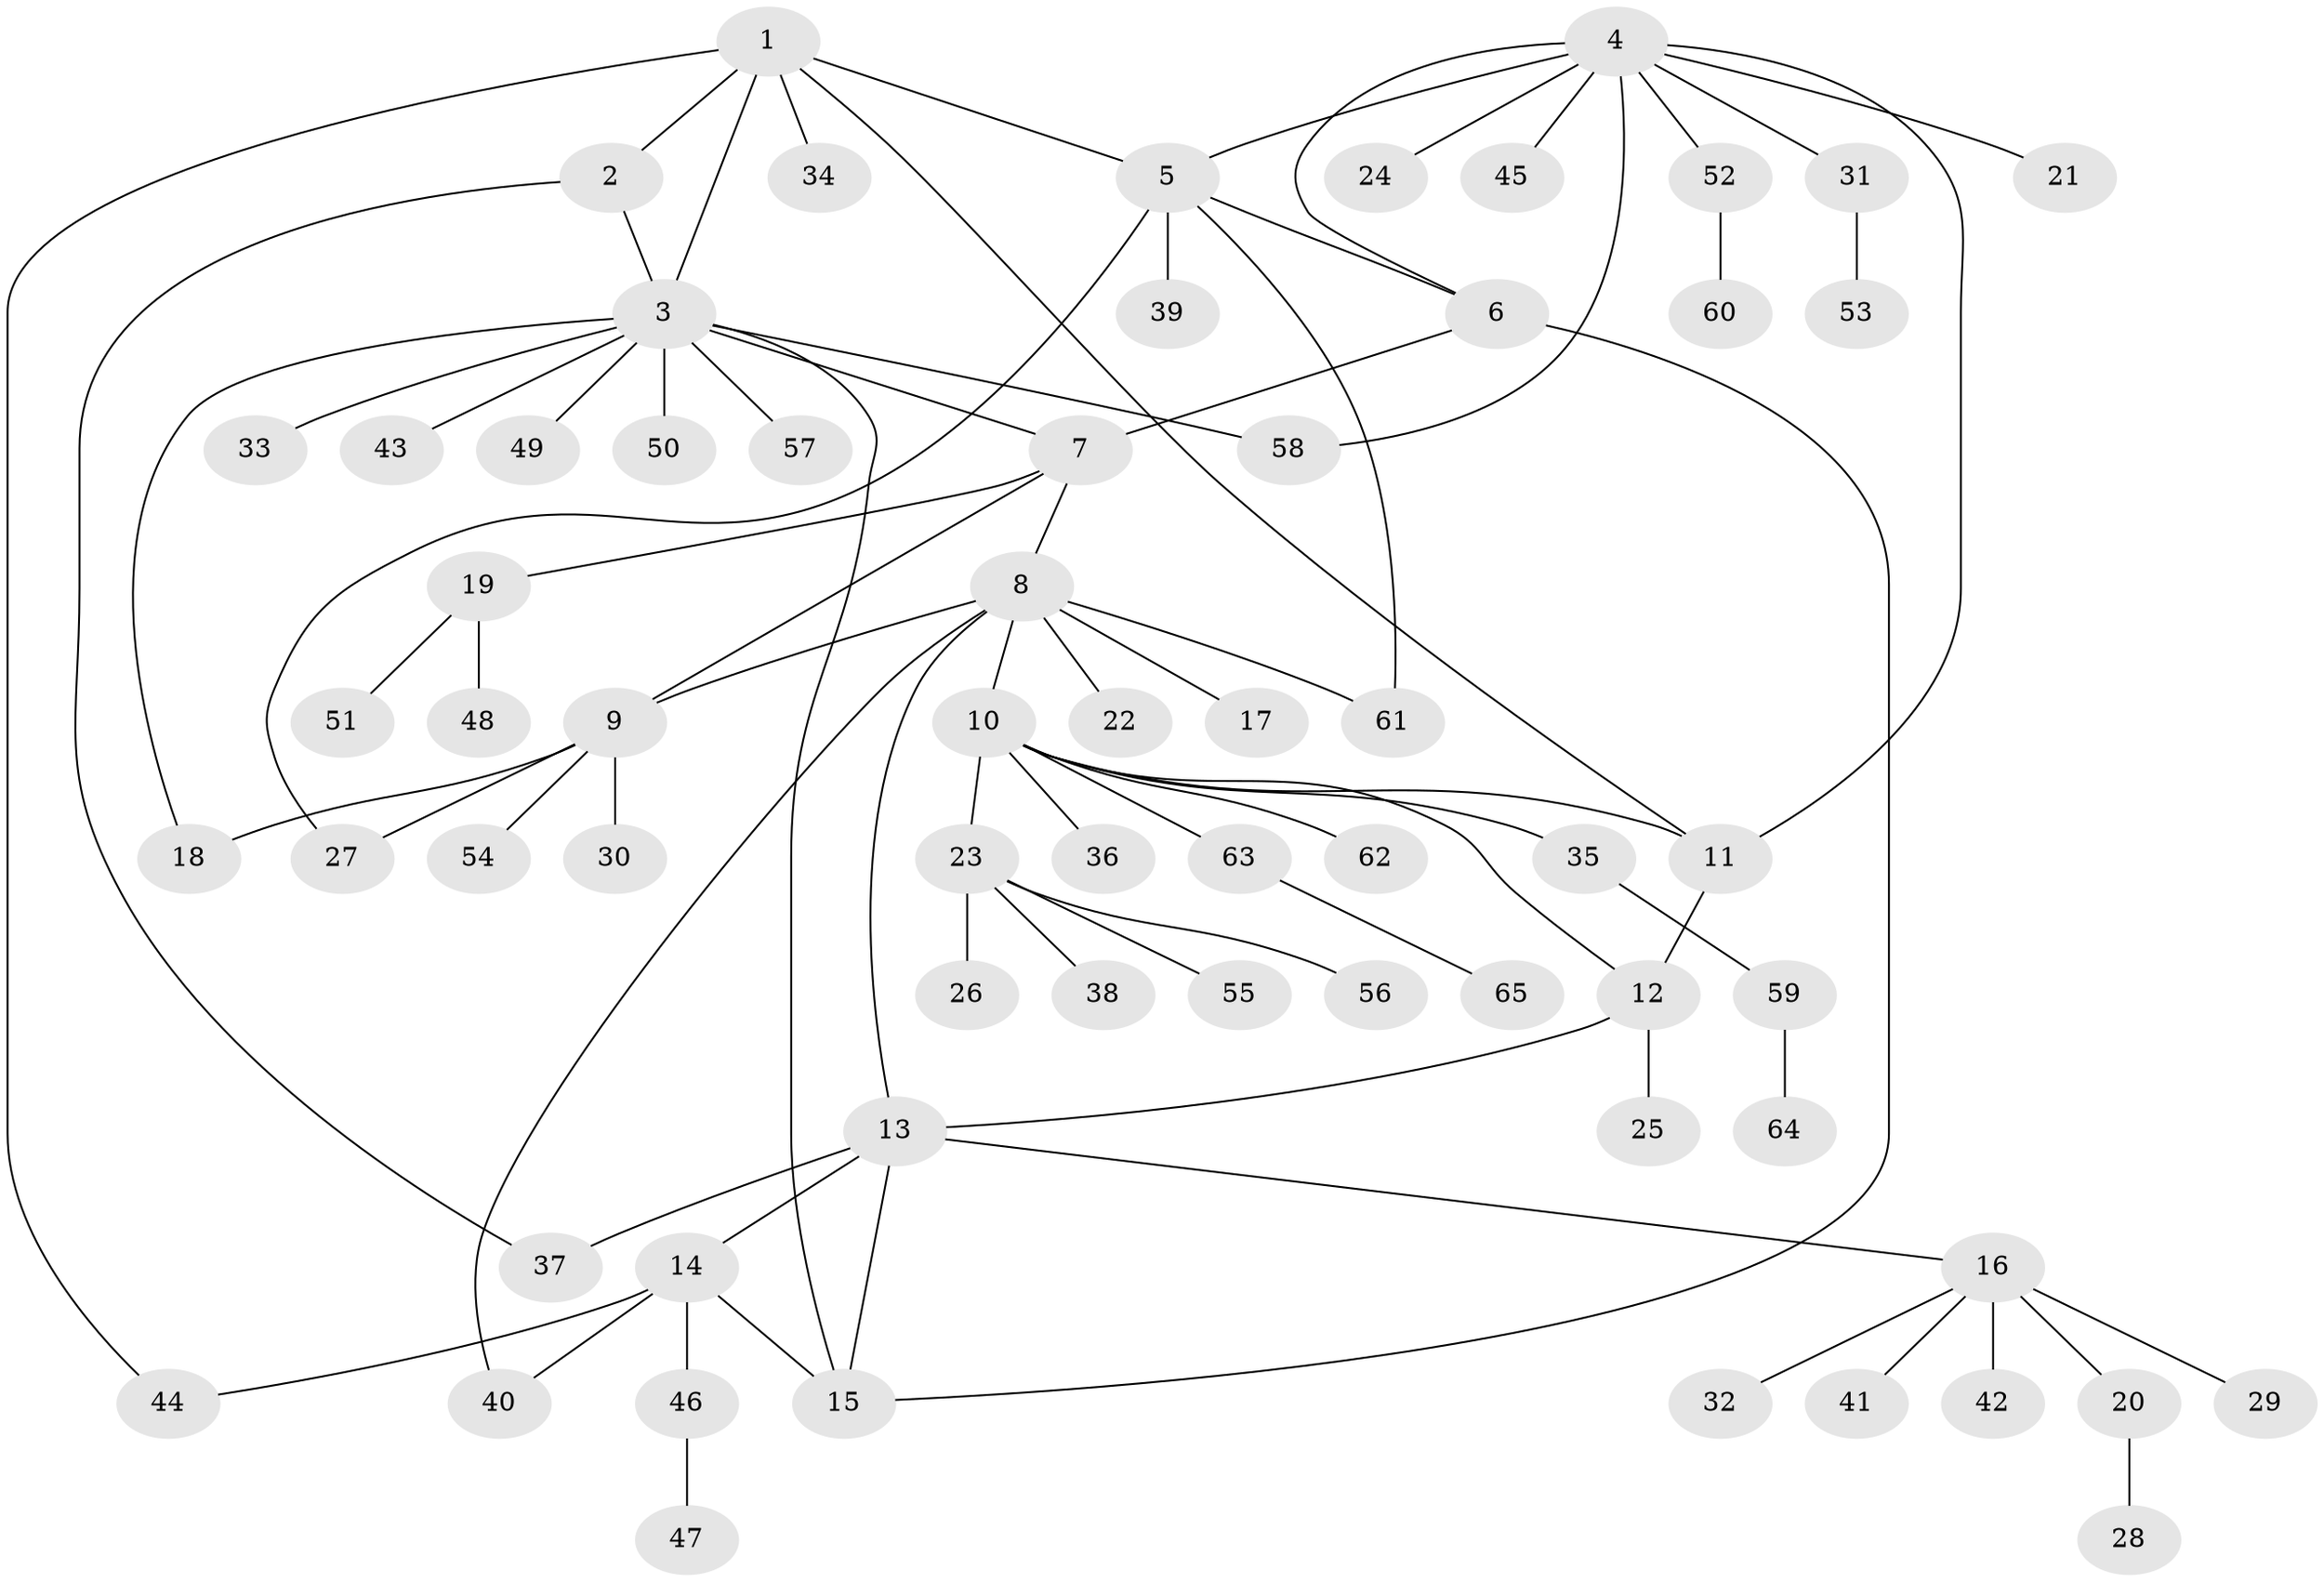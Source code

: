 // coarse degree distribution, {4: 0.12195121951219512, 10: 0.024390243902439025, 8: 0.024390243902439025, 5: 0.0975609756097561, 6: 0.04878048780487805, 7: 0.024390243902439025, 3: 0.024390243902439025, 2: 0.0975609756097561, 1: 0.5365853658536586}
// Generated by graph-tools (version 1.1) at 2025/52/03/04/25 22:52:26]
// undirected, 65 vertices, 82 edges
graph export_dot {
  node [color=gray90,style=filled];
  1;
  2;
  3;
  4;
  5;
  6;
  7;
  8;
  9;
  10;
  11;
  12;
  13;
  14;
  15;
  16;
  17;
  18;
  19;
  20;
  21;
  22;
  23;
  24;
  25;
  26;
  27;
  28;
  29;
  30;
  31;
  32;
  33;
  34;
  35;
  36;
  37;
  38;
  39;
  40;
  41;
  42;
  43;
  44;
  45;
  46;
  47;
  48;
  49;
  50;
  51;
  52;
  53;
  54;
  55;
  56;
  57;
  58;
  59;
  60;
  61;
  62;
  63;
  64;
  65;
  1 -- 2;
  1 -- 3;
  1 -- 5;
  1 -- 11;
  1 -- 34;
  1 -- 44;
  2 -- 3;
  2 -- 37;
  3 -- 7;
  3 -- 15;
  3 -- 18;
  3 -- 33;
  3 -- 43;
  3 -- 49;
  3 -- 50;
  3 -- 57;
  3 -- 58;
  4 -- 5;
  4 -- 6;
  4 -- 11;
  4 -- 21;
  4 -- 24;
  4 -- 31;
  4 -- 45;
  4 -- 52;
  4 -- 58;
  5 -- 6;
  5 -- 27;
  5 -- 39;
  5 -- 61;
  6 -- 7;
  6 -- 15;
  7 -- 8;
  7 -- 9;
  7 -- 19;
  8 -- 9;
  8 -- 10;
  8 -- 13;
  8 -- 17;
  8 -- 22;
  8 -- 40;
  8 -- 61;
  9 -- 18;
  9 -- 27;
  9 -- 30;
  9 -- 54;
  10 -- 11;
  10 -- 12;
  10 -- 23;
  10 -- 35;
  10 -- 36;
  10 -- 62;
  10 -- 63;
  11 -- 12;
  12 -- 13;
  12 -- 25;
  13 -- 14;
  13 -- 15;
  13 -- 16;
  13 -- 37;
  14 -- 15;
  14 -- 40;
  14 -- 44;
  14 -- 46;
  16 -- 20;
  16 -- 29;
  16 -- 32;
  16 -- 41;
  16 -- 42;
  19 -- 48;
  19 -- 51;
  20 -- 28;
  23 -- 26;
  23 -- 38;
  23 -- 55;
  23 -- 56;
  31 -- 53;
  35 -- 59;
  46 -- 47;
  52 -- 60;
  59 -- 64;
  63 -- 65;
}
